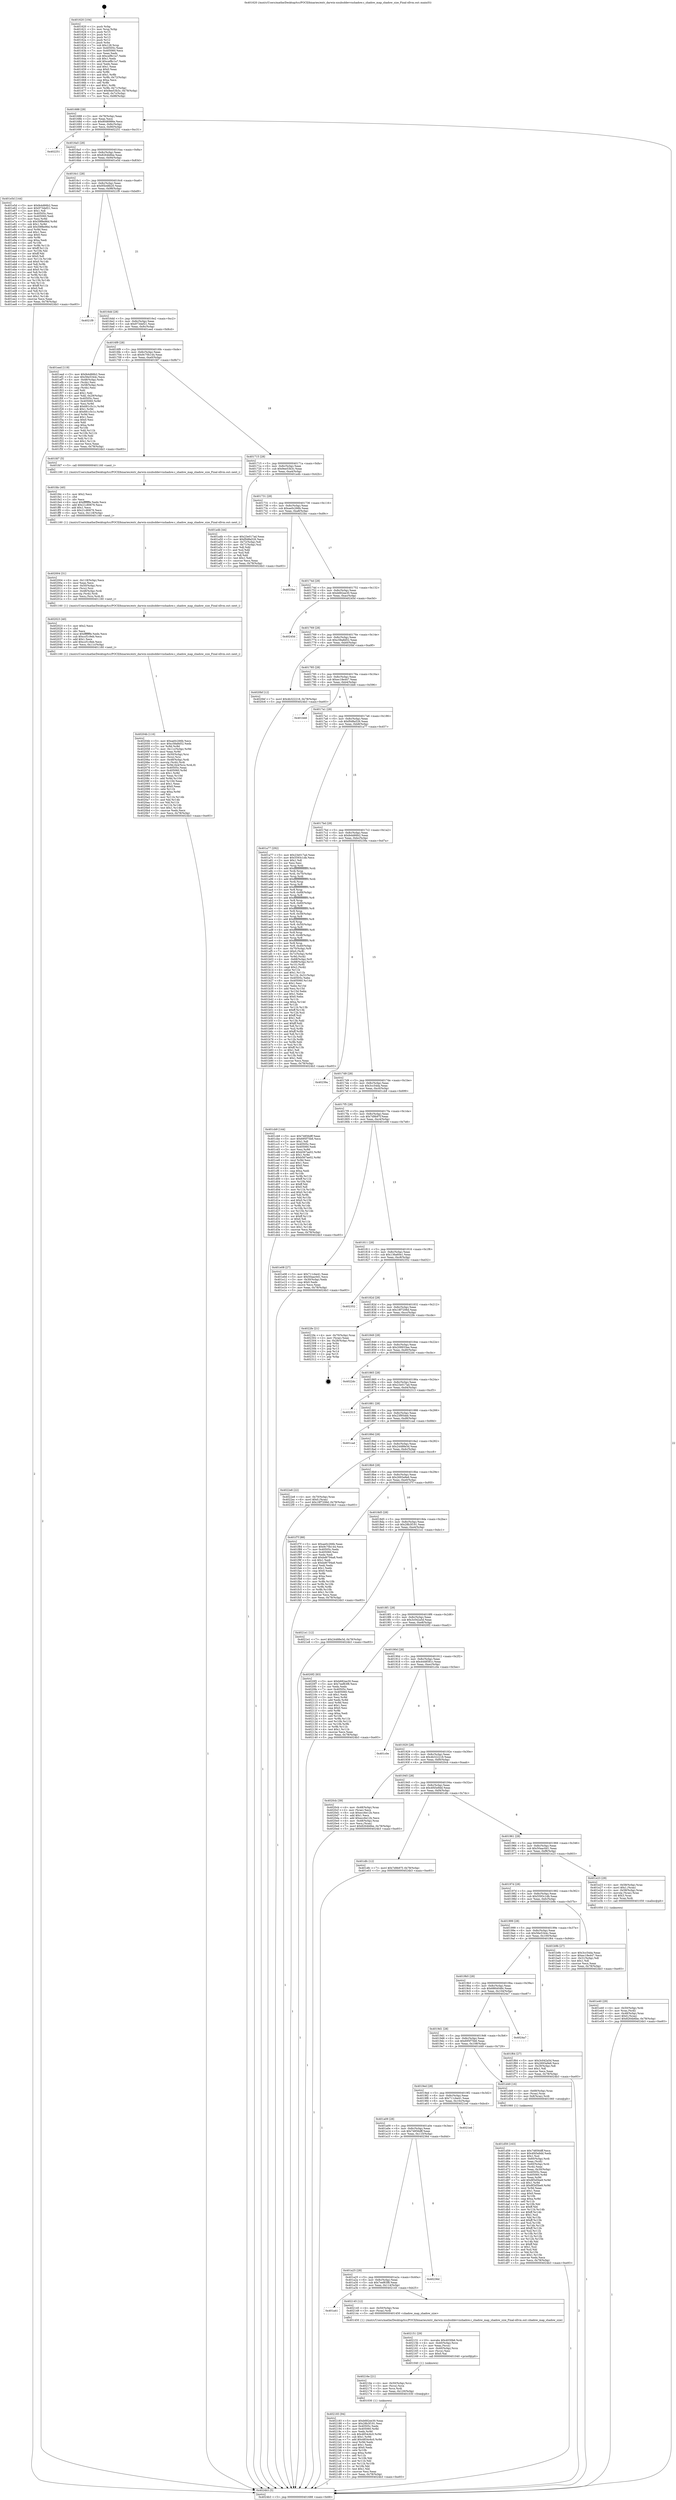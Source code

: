digraph "0x401620" {
  label = "0x401620 (/mnt/c/Users/mathe/Desktop/tcc/POCII/binaries/extr_darwin-xnubsddevvnshadow.c_shadow_map_shadow_size_Final-ollvm.out::main(0))"
  labelloc = "t"
  node[shape=record]

  Entry [label="",width=0.3,height=0.3,shape=circle,fillcolor=black,style=filled]
  "0x401688" [label="{
     0x401688 [29]\l
     | [instrs]\l
     &nbsp;&nbsp;0x401688 \<+3\>: mov -0x78(%rbp),%eax\l
     &nbsp;&nbsp;0x40168b \<+2\>: mov %eax,%ecx\l
     &nbsp;&nbsp;0x40168d \<+6\>: sub $0x80d6986e,%ecx\l
     &nbsp;&nbsp;0x401693 \<+6\>: mov %eax,-0x8c(%rbp)\l
     &nbsp;&nbsp;0x401699 \<+6\>: mov %ecx,-0x90(%rbp)\l
     &nbsp;&nbsp;0x40169f \<+6\>: je 0000000000402251 \<main+0xc31\>\l
  }"]
  "0x402251" [label="{
     0x402251\l
  }", style=dashed]
  "0x4016a5" [label="{
     0x4016a5 [28]\l
     | [instrs]\l
     &nbsp;&nbsp;0x4016a5 \<+5\>: jmp 00000000004016aa \<main+0x8a\>\l
     &nbsp;&nbsp;0x4016aa \<+6\>: mov -0x8c(%rbp),%eax\l
     &nbsp;&nbsp;0x4016b0 \<+5\>: sub $0x8264b6be,%eax\l
     &nbsp;&nbsp;0x4016b5 \<+6\>: mov %eax,-0x94(%rbp)\l
     &nbsp;&nbsp;0x4016bb \<+6\>: je 0000000000401e5d \<main+0x83d\>\l
  }"]
  Exit [label="",width=0.3,height=0.3,shape=circle,fillcolor=black,style=filled,peripheries=2]
  "0x401e5d" [label="{
     0x401e5d [144]\l
     | [instrs]\l
     &nbsp;&nbsp;0x401e5d \<+5\>: mov $0xfe4d66b2,%eax\l
     &nbsp;&nbsp;0x401e62 \<+5\>: mov $0x973def21,%ecx\l
     &nbsp;&nbsp;0x401e67 \<+2\>: mov $0x1,%dl\l
     &nbsp;&nbsp;0x401e69 \<+7\>: mov 0x40505c,%esi\l
     &nbsp;&nbsp;0x401e70 \<+7\>: mov 0x405060,%edi\l
     &nbsp;&nbsp;0x401e77 \<+3\>: mov %esi,%r8d\l
     &nbsp;&nbsp;0x401e7a \<+7\>: sub $0x59f8e96d,%r8d\l
     &nbsp;&nbsp;0x401e81 \<+4\>: sub $0x1,%r8d\l
     &nbsp;&nbsp;0x401e85 \<+7\>: add $0x59f8e96d,%r8d\l
     &nbsp;&nbsp;0x401e8c \<+4\>: imul %r8d,%esi\l
     &nbsp;&nbsp;0x401e90 \<+3\>: and $0x1,%esi\l
     &nbsp;&nbsp;0x401e93 \<+3\>: cmp $0x0,%esi\l
     &nbsp;&nbsp;0x401e96 \<+4\>: sete %r9b\l
     &nbsp;&nbsp;0x401e9a \<+3\>: cmp $0xa,%edi\l
     &nbsp;&nbsp;0x401e9d \<+4\>: setl %r10b\l
     &nbsp;&nbsp;0x401ea1 \<+3\>: mov %r9b,%r11b\l
     &nbsp;&nbsp;0x401ea4 \<+4\>: xor $0xff,%r11b\l
     &nbsp;&nbsp;0x401ea8 \<+3\>: mov %r10b,%bl\l
     &nbsp;&nbsp;0x401eab \<+3\>: xor $0xff,%bl\l
     &nbsp;&nbsp;0x401eae \<+3\>: xor $0x0,%dl\l
     &nbsp;&nbsp;0x401eb1 \<+3\>: mov %r11b,%r14b\l
     &nbsp;&nbsp;0x401eb4 \<+4\>: and $0x0,%r14b\l
     &nbsp;&nbsp;0x401eb8 \<+3\>: and %dl,%r9b\l
     &nbsp;&nbsp;0x401ebb \<+3\>: mov %bl,%r15b\l
     &nbsp;&nbsp;0x401ebe \<+4\>: and $0x0,%r15b\l
     &nbsp;&nbsp;0x401ec2 \<+3\>: and %dl,%r10b\l
     &nbsp;&nbsp;0x401ec5 \<+3\>: or %r9b,%r14b\l
     &nbsp;&nbsp;0x401ec8 \<+3\>: or %r10b,%r15b\l
     &nbsp;&nbsp;0x401ecb \<+3\>: xor %r15b,%r14b\l
     &nbsp;&nbsp;0x401ece \<+3\>: or %bl,%r11b\l
     &nbsp;&nbsp;0x401ed1 \<+4\>: xor $0xff,%r11b\l
     &nbsp;&nbsp;0x401ed5 \<+3\>: or $0x0,%dl\l
     &nbsp;&nbsp;0x401ed8 \<+3\>: and %dl,%r11b\l
     &nbsp;&nbsp;0x401edb \<+3\>: or %r11b,%r14b\l
     &nbsp;&nbsp;0x401ede \<+4\>: test $0x1,%r14b\l
     &nbsp;&nbsp;0x401ee2 \<+3\>: cmovne %ecx,%eax\l
     &nbsp;&nbsp;0x401ee5 \<+3\>: mov %eax,-0x78(%rbp)\l
     &nbsp;&nbsp;0x401ee8 \<+5\>: jmp 00000000004024b3 \<main+0xe93\>\l
  }"]
  "0x4016c1" [label="{
     0x4016c1 [28]\l
     | [instrs]\l
     &nbsp;&nbsp;0x4016c1 \<+5\>: jmp 00000000004016c6 \<main+0xa6\>\l
     &nbsp;&nbsp;0x4016c6 \<+6\>: mov -0x8c(%rbp),%eax\l
     &nbsp;&nbsp;0x4016cc \<+5\>: sub $0x95b48b20,%eax\l
     &nbsp;&nbsp;0x4016d1 \<+6\>: mov %eax,-0x98(%rbp)\l
     &nbsp;&nbsp;0x4016d7 \<+6\>: je 00000000004021f9 \<main+0xbd9\>\l
  }"]
  "0x402183" [label="{
     0x402183 [94]\l
     | [instrs]\l
     &nbsp;&nbsp;0x402183 \<+5\>: mov $0xb682ee30,%eax\l
     &nbsp;&nbsp;0x402188 \<+5\>: mov $0x28b3f191,%esi\l
     &nbsp;&nbsp;0x40218d \<+7\>: mov 0x40505c,%edx\l
     &nbsp;&nbsp;0x402194 \<+8\>: mov 0x405060,%r8d\l
     &nbsp;&nbsp;0x40219c \<+3\>: mov %edx,%r9d\l
     &nbsp;&nbsp;0x40219f \<+7\>: sub $0x4854c6c0,%r9d\l
     &nbsp;&nbsp;0x4021a6 \<+4\>: sub $0x1,%r9d\l
     &nbsp;&nbsp;0x4021aa \<+7\>: add $0x4854c6c0,%r9d\l
     &nbsp;&nbsp;0x4021b1 \<+4\>: imul %r9d,%edx\l
     &nbsp;&nbsp;0x4021b5 \<+3\>: and $0x1,%edx\l
     &nbsp;&nbsp;0x4021b8 \<+3\>: cmp $0x0,%edx\l
     &nbsp;&nbsp;0x4021bb \<+4\>: sete %r10b\l
     &nbsp;&nbsp;0x4021bf \<+4\>: cmp $0xa,%r8d\l
     &nbsp;&nbsp;0x4021c3 \<+4\>: setl %r11b\l
     &nbsp;&nbsp;0x4021c7 \<+3\>: mov %r10b,%bl\l
     &nbsp;&nbsp;0x4021ca \<+3\>: and %r11b,%bl\l
     &nbsp;&nbsp;0x4021cd \<+3\>: xor %r11b,%r10b\l
     &nbsp;&nbsp;0x4021d0 \<+3\>: or %r10b,%bl\l
     &nbsp;&nbsp;0x4021d3 \<+3\>: test $0x1,%bl\l
     &nbsp;&nbsp;0x4021d6 \<+3\>: cmovne %esi,%eax\l
     &nbsp;&nbsp;0x4021d9 \<+3\>: mov %eax,-0x78(%rbp)\l
     &nbsp;&nbsp;0x4021dc \<+5\>: jmp 00000000004024b3 \<main+0xe93\>\l
  }"]
  "0x4021f9" [label="{
     0x4021f9\l
  }", style=dashed]
  "0x4016dd" [label="{
     0x4016dd [28]\l
     | [instrs]\l
     &nbsp;&nbsp;0x4016dd \<+5\>: jmp 00000000004016e2 \<main+0xc2\>\l
     &nbsp;&nbsp;0x4016e2 \<+6\>: mov -0x8c(%rbp),%eax\l
     &nbsp;&nbsp;0x4016e8 \<+5\>: sub $0x973def21,%eax\l
     &nbsp;&nbsp;0x4016ed \<+6\>: mov %eax,-0x9c(%rbp)\l
     &nbsp;&nbsp;0x4016f3 \<+6\>: je 0000000000401eed \<main+0x8cd\>\l
  }"]
  "0x40216e" [label="{
     0x40216e [21]\l
     | [instrs]\l
     &nbsp;&nbsp;0x40216e \<+4\>: mov -0x50(%rbp),%rcx\l
     &nbsp;&nbsp;0x402172 \<+3\>: mov (%rcx),%rcx\l
     &nbsp;&nbsp;0x402175 \<+3\>: mov %rcx,%rdi\l
     &nbsp;&nbsp;0x402178 \<+6\>: mov %eax,-0x120(%rbp)\l
     &nbsp;&nbsp;0x40217e \<+5\>: call 0000000000401030 \<free@plt\>\l
     | [calls]\l
     &nbsp;&nbsp;0x401030 \{1\} (unknown)\l
  }"]
  "0x401eed" [label="{
     0x401eed [119]\l
     | [instrs]\l
     &nbsp;&nbsp;0x401eed \<+5\>: mov $0xfe4d66b2,%eax\l
     &nbsp;&nbsp;0x401ef2 \<+5\>: mov $0x56e5344c,%ecx\l
     &nbsp;&nbsp;0x401ef7 \<+4\>: mov -0x48(%rbp),%rdx\l
     &nbsp;&nbsp;0x401efb \<+2\>: mov (%rdx),%esi\l
     &nbsp;&nbsp;0x401efd \<+4\>: mov -0x58(%rbp),%rdx\l
     &nbsp;&nbsp;0x401f01 \<+2\>: cmp (%rdx),%esi\l
     &nbsp;&nbsp;0x401f03 \<+4\>: setl %dil\l
     &nbsp;&nbsp;0x401f07 \<+4\>: and $0x1,%dil\l
     &nbsp;&nbsp;0x401f0b \<+4\>: mov %dil,-0x29(%rbp)\l
     &nbsp;&nbsp;0x401f0f \<+7\>: mov 0x40505c,%esi\l
     &nbsp;&nbsp;0x401f16 \<+8\>: mov 0x405060,%r8d\l
     &nbsp;&nbsp;0x401f1e \<+3\>: mov %esi,%r9d\l
     &nbsp;&nbsp;0x401f21 \<+7\>: add $0x681c5c1c,%r9d\l
     &nbsp;&nbsp;0x401f28 \<+4\>: sub $0x1,%r9d\l
     &nbsp;&nbsp;0x401f2c \<+7\>: sub $0x681c5c1c,%r9d\l
     &nbsp;&nbsp;0x401f33 \<+4\>: imul %r9d,%esi\l
     &nbsp;&nbsp;0x401f37 \<+3\>: and $0x1,%esi\l
     &nbsp;&nbsp;0x401f3a \<+3\>: cmp $0x0,%esi\l
     &nbsp;&nbsp;0x401f3d \<+4\>: sete %dil\l
     &nbsp;&nbsp;0x401f41 \<+4\>: cmp $0xa,%r8d\l
     &nbsp;&nbsp;0x401f45 \<+4\>: setl %r10b\l
     &nbsp;&nbsp;0x401f49 \<+3\>: mov %dil,%r11b\l
     &nbsp;&nbsp;0x401f4c \<+3\>: and %r10b,%r11b\l
     &nbsp;&nbsp;0x401f4f \<+3\>: xor %r10b,%dil\l
     &nbsp;&nbsp;0x401f52 \<+3\>: or %dil,%r11b\l
     &nbsp;&nbsp;0x401f55 \<+4\>: test $0x1,%r11b\l
     &nbsp;&nbsp;0x401f59 \<+3\>: cmovne %ecx,%eax\l
     &nbsp;&nbsp;0x401f5c \<+3\>: mov %eax,-0x78(%rbp)\l
     &nbsp;&nbsp;0x401f5f \<+5\>: jmp 00000000004024b3 \<main+0xe93\>\l
  }"]
  "0x4016f9" [label="{
     0x4016f9 [28]\l
     | [instrs]\l
     &nbsp;&nbsp;0x4016f9 \<+5\>: jmp 00000000004016fe \<main+0xde\>\l
     &nbsp;&nbsp;0x4016fe \<+6\>: mov -0x8c(%rbp),%eax\l
     &nbsp;&nbsp;0x401704 \<+5\>: sub $0x9c70b144,%eax\l
     &nbsp;&nbsp;0x401709 \<+6\>: mov %eax,-0xa0(%rbp)\l
     &nbsp;&nbsp;0x40170f \<+6\>: je 0000000000401fd7 \<main+0x9b7\>\l
  }"]
  "0x402151" [label="{
     0x402151 [29]\l
     | [instrs]\l
     &nbsp;&nbsp;0x402151 \<+10\>: movabs $0x4030b6,%rdi\l
     &nbsp;&nbsp;0x40215b \<+4\>: mov -0x40(%rbp),%rcx\l
     &nbsp;&nbsp;0x40215f \<+2\>: mov %eax,(%rcx)\l
     &nbsp;&nbsp;0x402161 \<+4\>: mov -0x40(%rbp),%rcx\l
     &nbsp;&nbsp;0x402165 \<+2\>: mov (%rcx),%esi\l
     &nbsp;&nbsp;0x402167 \<+2\>: mov $0x0,%al\l
     &nbsp;&nbsp;0x402169 \<+5\>: call 0000000000401040 \<printf@plt\>\l
     | [calls]\l
     &nbsp;&nbsp;0x401040 \{1\} (unknown)\l
  }"]
  "0x401fd7" [label="{
     0x401fd7 [5]\l
     | [instrs]\l
     &nbsp;&nbsp;0x401fd7 \<+5\>: call 0000000000401160 \<next_i\>\l
     | [calls]\l
     &nbsp;&nbsp;0x401160 \{1\} (/mnt/c/Users/mathe/Desktop/tcc/POCII/binaries/extr_darwin-xnubsddevvnshadow.c_shadow_map_shadow_size_Final-ollvm.out::next_i)\l
  }"]
  "0x401715" [label="{
     0x401715 [28]\l
     | [instrs]\l
     &nbsp;&nbsp;0x401715 \<+5\>: jmp 000000000040171a \<main+0xfa\>\l
     &nbsp;&nbsp;0x40171a \<+6\>: mov -0x8c(%rbp),%eax\l
     &nbsp;&nbsp;0x401720 \<+5\>: sub $0x9ee53b3c,%eax\l
     &nbsp;&nbsp;0x401725 \<+6\>: mov %eax,-0xa4(%rbp)\l
     &nbsp;&nbsp;0x40172b \<+6\>: je 0000000000401a4b \<main+0x42b\>\l
  }"]
  "0x401a41" [label="{
     0x401a41\l
  }", style=dashed]
  "0x401a4b" [label="{
     0x401a4b [44]\l
     | [instrs]\l
     &nbsp;&nbsp;0x401a4b \<+5\>: mov $0x23e017ad,%eax\l
     &nbsp;&nbsp;0x401a50 \<+5\>: mov $0xf0d8a526,%ecx\l
     &nbsp;&nbsp;0x401a55 \<+3\>: mov -0x72(%rbp),%dl\l
     &nbsp;&nbsp;0x401a58 \<+4\>: mov -0x71(%rbp),%sil\l
     &nbsp;&nbsp;0x401a5c \<+3\>: mov %dl,%dil\l
     &nbsp;&nbsp;0x401a5f \<+3\>: and %sil,%dil\l
     &nbsp;&nbsp;0x401a62 \<+3\>: xor %sil,%dl\l
     &nbsp;&nbsp;0x401a65 \<+3\>: or %dl,%dil\l
     &nbsp;&nbsp;0x401a68 \<+4\>: test $0x1,%dil\l
     &nbsp;&nbsp;0x401a6c \<+3\>: cmovne %ecx,%eax\l
     &nbsp;&nbsp;0x401a6f \<+3\>: mov %eax,-0x78(%rbp)\l
     &nbsp;&nbsp;0x401a72 \<+5\>: jmp 00000000004024b3 \<main+0xe93\>\l
  }"]
  "0x401731" [label="{
     0x401731 [28]\l
     | [instrs]\l
     &nbsp;&nbsp;0x401731 \<+5\>: jmp 0000000000401736 \<main+0x116\>\l
     &nbsp;&nbsp;0x401736 \<+6\>: mov -0x8c(%rbp),%eax\l
     &nbsp;&nbsp;0x40173c \<+5\>: sub $0xae0c266b,%eax\l
     &nbsp;&nbsp;0x401741 \<+6\>: mov %eax,-0xa8(%rbp)\l
     &nbsp;&nbsp;0x401747 \<+6\>: je 00000000004023bc \<main+0xd9c\>\l
  }"]
  "0x4024b3" [label="{
     0x4024b3 [5]\l
     | [instrs]\l
     &nbsp;&nbsp;0x4024b3 \<+5\>: jmp 0000000000401688 \<main+0x68\>\l
  }"]
  "0x401620" [label="{
     0x401620 [104]\l
     | [instrs]\l
     &nbsp;&nbsp;0x401620 \<+1\>: push %rbp\l
     &nbsp;&nbsp;0x401621 \<+3\>: mov %rsp,%rbp\l
     &nbsp;&nbsp;0x401624 \<+2\>: push %r15\l
     &nbsp;&nbsp;0x401626 \<+2\>: push %r14\l
     &nbsp;&nbsp;0x401628 \<+2\>: push %r13\l
     &nbsp;&nbsp;0x40162a \<+2\>: push %r12\l
     &nbsp;&nbsp;0x40162c \<+1\>: push %rbx\l
     &nbsp;&nbsp;0x40162d \<+7\>: sub $0x128,%rsp\l
     &nbsp;&nbsp;0x401634 \<+7\>: mov 0x40505c,%eax\l
     &nbsp;&nbsp;0x40163b \<+7\>: mov 0x405060,%ecx\l
     &nbsp;&nbsp;0x401642 \<+2\>: mov %eax,%edx\l
     &nbsp;&nbsp;0x401644 \<+6\>: sub $0xcef8c1a7,%edx\l
     &nbsp;&nbsp;0x40164a \<+3\>: sub $0x1,%edx\l
     &nbsp;&nbsp;0x40164d \<+6\>: add $0xcef8c1a7,%edx\l
     &nbsp;&nbsp;0x401653 \<+3\>: imul %edx,%eax\l
     &nbsp;&nbsp;0x401656 \<+3\>: and $0x1,%eax\l
     &nbsp;&nbsp;0x401659 \<+3\>: cmp $0x0,%eax\l
     &nbsp;&nbsp;0x40165c \<+4\>: sete %r8b\l
     &nbsp;&nbsp;0x401660 \<+4\>: and $0x1,%r8b\l
     &nbsp;&nbsp;0x401664 \<+4\>: mov %r8b,-0x72(%rbp)\l
     &nbsp;&nbsp;0x401668 \<+3\>: cmp $0xa,%ecx\l
     &nbsp;&nbsp;0x40166b \<+4\>: setl %r8b\l
     &nbsp;&nbsp;0x40166f \<+4\>: and $0x1,%r8b\l
     &nbsp;&nbsp;0x401673 \<+4\>: mov %r8b,-0x71(%rbp)\l
     &nbsp;&nbsp;0x401677 \<+7\>: movl $0x9ee53b3c,-0x78(%rbp)\l
     &nbsp;&nbsp;0x40167e \<+3\>: mov %edi,-0x7c(%rbp)\l
     &nbsp;&nbsp;0x401681 \<+7\>: mov %rsi,-0x88(%rbp)\l
  }"]
  "0x402145" [label="{
     0x402145 [12]\l
     | [instrs]\l
     &nbsp;&nbsp;0x402145 \<+4\>: mov -0x50(%rbp),%rax\l
     &nbsp;&nbsp;0x402149 \<+3\>: mov (%rax),%rdi\l
     &nbsp;&nbsp;0x40214c \<+5\>: call 0000000000401450 \<shadow_map_shadow_size\>\l
     | [calls]\l
     &nbsp;&nbsp;0x401450 \{1\} (/mnt/c/Users/mathe/Desktop/tcc/POCII/binaries/extr_darwin-xnubsddevvnshadow.c_shadow_map_shadow_size_Final-ollvm.out::shadow_map_shadow_size)\l
  }"]
  "0x4023bc" [label="{
     0x4023bc\l
  }", style=dashed]
  "0x40174d" [label="{
     0x40174d [28]\l
     | [instrs]\l
     &nbsp;&nbsp;0x40174d \<+5\>: jmp 0000000000401752 \<main+0x132\>\l
     &nbsp;&nbsp;0x401752 \<+6\>: mov -0x8c(%rbp),%eax\l
     &nbsp;&nbsp;0x401758 \<+5\>: sub $0xb682ee30,%eax\l
     &nbsp;&nbsp;0x40175d \<+6\>: mov %eax,-0xac(%rbp)\l
     &nbsp;&nbsp;0x401763 \<+6\>: je 000000000040245d \<main+0xe3d\>\l
  }"]
  "0x401a25" [label="{
     0x401a25 [28]\l
     | [instrs]\l
     &nbsp;&nbsp;0x401a25 \<+5\>: jmp 0000000000401a2a \<main+0x40a\>\l
     &nbsp;&nbsp;0x401a2a \<+6\>: mov -0x8c(%rbp),%eax\l
     &nbsp;&nbsp;0x401a30 \<+5\>: sub $0x7eef63f8,%eax\l
     &nbsp;&nbsp;0x401a35 \<+6\>: mov %eax,-0x114(%rbp)\l
     &nbsp;&nbsp;0x401a3b \<+6\>: je 0000000000402145 \<main+0xb25\>\l
  }"]
  "0x40245d" [label="{
     0x40245d\l
  }", style=dashed]
  "0x401769" [label="{
     0x401769 [28]\l
     | [instrs]\l
     &nbsp;&nbsp;0x401769 \<+5\>: jmp 000000000040176e \<main+0x14e\>\l
     &nbsp;&nbsp;0x40176e \<+6\>: mov -0x8c(%rbp),%eax\l
     &nbsp;&nbsp;0x401774 \<+5\>: sub $0xc58a8d52,%eax\l
     &nbsp;&nbsp;0x401779 \<+6\>: mov %eax,-0xb0(%rbp)\l
     &nbsp;&nbsp;0x40177f \<+6\>: je 00000000004020bf \<main+0xa9f\>\l
  }"]
  "0x40236d" [label="{
     0x40236d\l
  }", style=dashed]
  "0x4020bf" [label="{
     0x4020bf [12]\l
     | [instrs]\l
     &nbsp;&nbsp;0x4020bf \<+7\>: movl $0x4b322218,-0x78(%rbp)\l
     &nbsp;&nbsp;0x4020c6 \<+5\>: jmp 00000000004024b3 \<main+0xe93\>\l
  }"]
  "0x401785" [label="{
     0x401785 [28]\l
     | [instrs]\l
     &nbsp;&nbsp;0x401785 \<+5\>: jmp 000000000040178a \<main+0x16a\>\l
     &nbsp;&nbsp;0x40178a \<+6\>: mov -0x8c(%rbp),%eax\l
     &nbsp;&nbsp;0x401790 \<+5\>: sub $0xec18e447,%eax\l
     &nbsp;&nbsp;0x401795 \<+6\>: mov %eax,-0xb4(%rbp)\l
     &nbsp;&nbsp;0x40179b \<+6\>: je 0000000000401bb6 \<main+0x596\>\l
  }"]
  "0x401a09" [label="{
     0x401a09 [28]\l
     | [instrs]\l
     &nbsp;&nbsp;0x401a09 \<+5\>: jmp 0000000000401a0e \<main+0x3ee\>\l
     &nbsp;&nbsp;0x401a0e \<+6\>: mov -0x8c(%rbp),%eax\l
     &nbsp;&nbsp;0x401a14 \<+5\>: sub $0x74856dff,%eax\l
     &nbsp;&nbsp;0x401a19 \<+6\>: mov %eax,-0x110(%rbp)\l
     &nbsp;&nbsp;0x401a1f \<+6\>: je 000000000040236d \<main+0xd4d\>\l
  }"]
  "0x401bb6" [label="{
     0x401bb6\l
  }", style=dashed]
  "0x4017a1" [label="{
     0x4017a1 [28]\l
     | [instrs]\l
     &nbsp;&nbsp;0x4017a1 \<+5\>: jmp 00000000004017a6 \<main+0x186\>\l
     &nbsp;&nbsp;0x4017a6 \<+6\>: mov -0x8c(%rbp),%eax\l
     &nbsp;&nbsp;0x4017ac \<+5\>: sub $0xf0d8a526,%eax\l
     &nbsp;&nbsp;0x4017b1 \<+6\>: mov %eax,-0xb8(%rbp)\l
     &nbsp;&nbsp;0x4017b7 \<+6\>: je 0000000000401a77 \<main+0x457\>\l
  }"]
  "0x4021ed" [label="{
     0x4021ed\l
  }", style=dashed]
  "0x401a77" [label="{
     0x401a77 [292]\l
     | [instrs]\l
     &nbsp;&nbsp;0x401a77 \<+5\>: mov $0x23e017ad,%eax\l
     &nbsp;&nbsp;0x401a7c \<+5\>: mov $0x5593c1db,%ecx\l
     &nbsp;&nbsp;0x401a81 \<+2\>: mov $0x1,%dl\l
     &nbsp;&nbsp;0x401a83 \<+2\>: xor %esi,%esi\l
     &nbsp;&nbsp;0x401a85 \<+3\>: mov %rsp,%rdi\l
     &nbsp;&nbsp;0x401a88 \<+4\>: add $0xfffffffffffffff0,%rdi\l
     &nbsp;&nbsp;0x401a8c \<+3\>: mov %rdi,%rsp\l
     &nbsp;&nbsp;0x401a8f \<+4\>: mov %rdi,-0x70(%rbp)\l
     &nbsp;&nbsp;0x401a93 \<+3\>: mov %rsp,%rdi\l
     &nbsp;&nbsp;0x401a96 \<+4\>: add $0xfffffffffffffff0,%rdi\l
     &nbsp;&nbsp;0x401a9a \<+3\>: mov %rdi,%rsp\l
     &nbsp;&nbsp;0x401a9d \<+3\>: mov %rsp,%r8\l
     &nbsp;&nbsp;0x401aa0 \<+4\>: add $0xfffffffffffffff0,%r8\l
     &nbsp;&nbsp;0x401aa4 \<+3\>: mov %r8,%rsp\l
     &nbsp;&nbsp;0x401aa7 \<+4\>: mov %r8,-0x68(%rbp)\l
     &nbsp;&nbsp;0x401aab \<+3\>: mov %rsp,%r8\l
     &nbsp;&nbsp;0x401aae \<+4\>: add $0xfffffffffffffff0,%r8\l
     &nbsp;&nbsp;0x401ab2 \<+3\>: mov %r8,%rsp\l
     &nbsp;&nbsp;0x401ab5 \<+4\>: mov %r8,-0x60(%rbp)\l
     &nbsp;&nbsp;0x401ab9 \<+3\>: mov %rsp,%r8\l
     &nbsp;&nbsp;0x401abc \<+4\>: add $0xfffffffffffffff0,%r8\l
     &nbsp;&nbsp;0x401ac0 \<+3\>: mov %r8,%rsp\l
     &nbsp;&nbsp;0x401ac3 \<+4\>: mov %r8,-0x58(%rbp)\l
     &nbsp;&nbsp;0x401ac7 \<+3\>: mov %rsp,%r8\l
     &nbsp;&nbsp;0x401aca \<+4\>: add $0xfffffffffffffff0,%r8\l
     &nbsp;&nbsp;0x401ace \<+3\>: mov %r8,%rsp\l
     &nbsp;&nbsp;0x401ad1 \<+4\>: mov %r8,-0x50(%rbp)\l
     &nbsp;&nbsp;0x401ad5 \<+3\>: mov %rsp,%r8\l
     &nbsp;&nbsp;0x401ad8 \<+4\>: add $0xfffffffffffffff0,%r8\l
     &nbsp;&nbsp;0x401adc \<+3\>: mov %r8,%rsp\l
     &nbsp;&nbsp;0x401adf \<+4\>: mov %r8,-0x48(%rbp)\l
     &nbsp;&nbsp;0x401ae3 \<+3\>: mov %rsp,%r8\l
     &nbsp;&nbsp;0x401ae6 \<+4\>: add $0xfffffffffffffff0,%r8\l
     &nbsp;&nbsp;0x401aea \<+3\>: mov %r8,%rsp\l
     &nbsp;&nbsp;0x401aed \<+4\>: mov %r8,-0x40(%rbp)\l
     &nbsp;&nbsp;0x401af1 \<+4\>: mov -0x70(%rbp),%r8\l
     &nbsp;&nbsp;0x401af5 \<+7\>: movl $0x0,(%r8)\l
     &nbsp;&nbsp;0x401afc \<+4\>: mov -0x7c(%rbp),%r9d\l
     &nbsp;&nbsp;0x401b00 \<+3\>: mov %r9d,(%rdi)\l
     &nbsp;&nbsp;0x401b03 \<+4\>: mov -0x68(%rbp),%r8\l
     &nbsp;&nbsp;0x401b07 \<+7\>: mov -0x88(%rbp),%r10\l
     &nbsp;&nbsp;0x401b0e \<+3\>: mov %r10,(%r8)\l
     &nbsp;&nbsp;0x401b11 \<+3\>: cmpl $0x2,(%rdi)\l
     &nbsp;&nbsp;0x401b14 \<+4\>: setne %r11b\l
     &nbsp;&nbsp;0x401b18 \<+4\>: and $0x1,%r11b\l
     &nbsp;&nbsp;0x401b1c \<+4\>: mov %r11b,-0x31(%rbp)\l
     &nbsp;&nbsp;0x401b20 \<+7\>: mov 0x40505c,%ebx\l
     &nbsp;&nbsp;0x401b27 \<+8\>: mov 0x405060,%r14d\l
     &nbsp;&nbsp;0x401b2f \<+3\>: sub $0x1,%esi\l
     &nbsp;&nbsp;0x401b32 \<+3\>: mov %ebx,%r15d\l
     &nbsp;&nbsp;0x401b35 \<+3\>: add %esi,%r15d\l
     &nbsp;&nbsp;0x401b38 \<+4\>: imul %r15d,%ebx\l
     &nbsp;&nbsp;0x401b3c \<+3\>: and $0x1,%ebx\l
     &nbsp;&nbsp;0x401b3f \<+3\>: cmp $0x0,%ebx\l
     &nbsp;&nbsp;0x401b42 \<+4\>: sete %r11b\l
     &nbsp;&nbsp;0x401b46 \<+4\>: cmp $0xa,%r14d\l
     &nbsp;&nbsp;0x401b4a \<+4\>: setl %r12b\l
     &nbsp;&nbsp;0x401b4e \<+3\>: mov %r11b,%r13b\l
     &nbsp;&nbsp;0x401b51 \<+4\>: xor $0xff,%r13b\l
     &nbsp;&nbsp;0x401b55 \<+3\>: mov %r12b,%sil\l
     &nbsp;&nbsp;0x401b58 \<+4\>: xor $0xff,%sil\l
     &nbsp;&nbsp;0x401b5c \<+3\>: xor $0x1,%dl\l
     &nbsp;&nbsp;0x401b5f \<+3\>: mov %r13b,%dil\l
     &nbsp;&nbsp;0x401b62 \<+4\>: and $0xff,%dil\l
     &nbsp;&nbsp;0x401b66 \<+3\>: and %dl,%r11b\l
     &nbsp;&nbsp;0x401b69 \<+3\>: mov %sil,%r8b\l
     &nbsp;&nbsp;0x401b6c \<+4\>: and $0xff,%r8b\l
     &nbsp;&nbsp;0x401b70 \<+3\>: and %dl,%r12b\l
     &nbsp;&nbsp;0x401b73 \<+3\>: or %r11b,%dil\l
     &nbsp;&nbsp;0x401b76 \<+3\>: or %r12b,%r8b\l
     &nbsp;&nbsp;0x401b79 \<+3\>: xor %r8b,%dil\l
     &nbsp;&nbsp;0x401b7c \<+3\>: or %sil,%r13b\l
     &nbsp;&nbsp;0x401b7f \<+4\>: xor $0xff,%r13b\l
     &nbsp;&nbsp;0x401b83 \<+3\>: or $0x1,%dl\l
     &nbsp;&nbsp;0x401b86 \<+3\>: and %dl,%r13b\l
     &nbsp;&nbsp;0x401b89 \<+3\>: or %r13b,%dil\l
     &nbsp;&nbsp;0x401b8c \<+4\>: test $0x1,%dil\l
     &nbsp;&nbsp;0x401b90 \<+3\>: cmovne %ecx,%eax\l
     &nbsp;&nbsp;0x401b93 \<+3\>: mov %eax,-0x78(%rbp)\l
     &nbsp;&nbsp;0x401b96 \<+5\>: jmp 00000000004024b3 \<main+0xe93\>\l
  }"]
  "0x4017bd" [label="{
     0x4017bd [28]\l
     | [instrs]\l
     &nbsp;&nbsp;0x4017bd \<+5\>: jmp 00000000004017c2 \<main+0x1a2\>\l
     &nbsp;&nbsp;0x4017c2 \<+6\>: mov -0x8c(%rbp),%eax\l
     &nbsp;&nbsp;0x4017c8 \<+5\>: sub $0xfe4d66b2,%eax\l
     &nbsp;&nbsp;0x4017cd \<+6\>: mov %eax,-0xbc(%rbp)\l
     &nbsp;&nbsp;0x4017d3 \<+6\>: je 000000000040239a \<main+0xd7a\>\l
  }"]
  "0x40204b" [label="{
     0x40204b [116]\l
     | [instrs]\l
     &nbsp;&nbsp;0x40204b \<+5\>: mov $0xae0c266b,%ecx\l
     &nbsp;&nbsp;0x402050 \<+5\>: mov $0xc58a8d52,%edx\l
     &nbsp;&nbsp;0x402055 \<+3\>: xor %r8d,%r8d\l
     &nbsp;&nbsp;0x402058 \<+7\>: mov -0x11c(%rbp),%r9d\l
     &nbsp;&nbsp;0x40205f \<+4\>: imul %eax,%r9d\l
     &nbsp;&nbsp;0x402063 \<+4\>: mov -0x50(%rbp),%rsi\l
     &nbsp;&nbsp;0x402067 \<+3\>: mov (%rsi),%rsi\l
     &nbsp;&nbsp;0x40206a \<+4\>: mov -0x48(%rbp),%rdi\l
     &nbsp;&nbsp;0x40206e \<+3\>: movslq (%rdi),%rdi\l
     &nbsp;&nbsp;0x402071 \<+5\>: mov %r9d,0x4(%rsi,%rdi,8)\l
     &nbsp;&nbsp;0x402076 \<+7\>: mov 0x40505c,%eax\l
     &nbsp;&nbsp;0x40207d \<+8\>: mov 0x405060,%r9d\l
     &nbsp;&nbsp;0x402085 \<+4\>: sub $0x1,%r8d\l
     &nbsp;&nbsp;0x402089 \<+3\>: mov %eax,%r10d\l
     &nbsp;&nbsp;0x40208c \<+3\>: add %r8d,%r10d\l
     &nbsp;&nbsp;0x40208f \<+4\>: imul %r10d,%eax\l
     &nbsp;&nbsp;0x402093 \<+3\>: and $0x1,%eax\l
     &nbsp;&nbsp;0x402096 \<+3\>: cmp $0x0,%eax\l
     &nbsp;&nbsp;0x402099 \<+4\>: sete %r11b\l
     &nbsp;&nbsp;0x40209d \<+4\>: cmp $0xa,%r9d\l
     &nbsp;&nbsp;0x4020a1 \<+3\>: setl %bl\l
     &nbsp;&nbsp;0x4020a4 \<+3\>: mov %r11b,%r14b\l
     &nbsp;&nbsp;0x4020a7 \<+3\>: and %bl,%r14b\l
     &nbsp;&nbsp;0x4020aa \<+3\>: xor %bl,%r11b\l
     &nbsp;&nbsp;0x4020ad \<+3\>: or %r11b,%r14b\l
     &nbsp;&nbsp;0x4020b0 \<+4\>: test $0x1,%r14b\l
     &nbsp;&nbsp;0x4020b4 \<+3\>: cmovne %edx,%ecx\l
     &nbsp;&nbsp;0x4020b7 \<+3\>: mov %ecx,-0x78(%rbp)\l
     &nbsp;&nbsp;0x4020ba \<+5\>: jmp 00000000004024b3 \<main+0xe93\>\l
  }"]
  "0x402023" [label="{
     0x402023 [40]\l
     | [instrs]\l
     &nbsp;&nbsp;0x402023 \<+5\>: mov $0x2,%ecx\l
     &nbsp;&nbsp;0x402028 \<+1\>: cltd\l
     &nbsp;&nbsp;0x402029 \<+2\>: idiv %ecx\l
     &nbsp;&nbsp;0x40202b \<+6\>: imul $0xfffffffe,%edx,%ecx\l
     &nbsp;&nbsp;0x402031 \<+6\>: sub $0xccf1c9eb,%ecx\l
     &nbsp;&nbsp;0x402037 \<+3\>: add $0x1,%ecx\l
     &nbsp;&nbsp;0x40203a \<+6\>: add $0xccf1c9eb,%ecx\l
     &nbsp;&nbsp;0x402040 \<+6\>: mov %ecx,-0x11c(%rbp)\l
     &nbsp;&nbsp;0x402046 \<+5\>: call 0000000000401160 \<next_i\>\l
     | [calls]\l
     &nbsp;&nbsp;0x401160 \{1\} (/mnt/c/Users/mathe/Desktop/tcc/POCII/binaries/extr_darwin-xnubsddevvnshadow.c_shadow_map_shadow_size_Final-ollvm.out::next_i)\l
  }"]
  "0x40239a" [label="{
     0x40239a\l
  }", style=dashed]
  "0x4017d9" [label="{
     0x4017d9 [28]\l
     | [instrs]\l
     &nbsp;&nbsp;0x4017d9 \<+5\>: jmp 00000000004017de \<main+0x1be\>\l
     &nbsp;&nbsp;0x4017de \<+6\>: mov -0x8c(%rbp),%eax\l
     &nbsp;&nbsp;0x4017e4 \<+5\>: sub $0x3cc54da,%eax\l
     &nbsp;&nbsp;0x4017e9 \<+6\>: mov %eax,-0xc0(%rbp)\l
     &nbsp;&nbsp;0x4017ef \<+6\>: je 0000000000401cb9 \<main+0x699\>\l
  }"]
  "0x402004" [label="{
     0x402004 [31]\l
     | [instrs]\l
     &nbsp;&nbsp;0x402004 \<+6\>: mov -0x118(%rbp),%ecx\l
     &nbsp;&nbsp;0x40200a \<+3\>: imul %eax,%ecx\l
     &nbsp;&nbsp;0x40200d \<+4\>: mov -0x50(%rbp),%rsi\l
     &nbsp;&nbsp;0x402011 \<+3\>: mov (%rsi),%rsi\l
     &nbsp;&nbsp;0x402014 \<+4\>: mov -0x48(%rbp),%rdi\l
     &nbsp;&nbsp;0x402018 \<+3\>: movslq (%rdi),%rdi\l
     &nbsp;&nbsp;0x40201b \<+3\>: mov %ecx,(%rsi,%rdi,8)\l
     &nbsp;&nbsp;0x40201e \<+5\>: call 0000000000401160 \<next_i\>\l
     | [calls]\l
     &nbsp;&nbsp;0x401160 \{1\} (/mnt/c/Users/mathe/Desktop/tcc/POCII/binaries/extr_darwin-xnubsddevvnshadow.c_shadow_map_shadow_size_Final-ollvm.out::next_i)\l
  }"]
  "0x401cb9" [label="{
     0x401cb9 [144]\l
     | [instrs]\l
     &nbsp;&nbsp;0x401cb9 \<+5\>: mov $0x74856dff,%eax\l
     &nbsp;&nbsp;0x401cbe \<+5\>: mov $0x695f75b6,%ecx\l
     &nbsp;&nbsp;0x401cc3 \<+2\>: mov $0x1,%dl\l
     &nbsp;&nbsp;0x401cc5 \<+7\>: mov 0x40505c,%esi\l
     &nbsp;&nbsp;0x401ccc \<+7\>: mov 0x405060,%edi\l
     &nbsp;&nbsp;0x401cd3 \<+3\>: mov %esi,%r8d\l
     &nbsp;&nbsp;0x401cd6 \<+7\>: add $0xb567ae02,%r8d\l
     &nbsp;&nbsp;0x401cdd \<+4\>: sub $0x1,%r8d\l
     &nbsp;&nbsp;0x401ce1 \<+7\>: sub $0xb567ae02,%r8d\l
     &nbsp;&nbsp;0x401ce8 \<+4\>: imul %r8d,%esi\l
     &nbsp;&nbsp;0x401cec \<+3\>: and $0x1,%esi\l
     &nbsp;&nbsp;0x401cef \<+3\>: cmp $0x0,%esi\l
     &nbsp;&nbsp;0x401cf2 \<+4\>: sete %r9b\l
     &nbsp;&nbsp;0x401cf6 \<+3\>: cmp $0xa,%edi\l
     &nbsp;&nbsp;0x401cf9 \<+4\>: setl %r10b\l
     &nbsp;&nbsp;0x401cfd \<+3\>: mov %r9b,%r11b\l
     &nbsp;&nbsp;0x401d00 \<+4\>: xor $0xff,%r11b\l
     &nbsp;&nbsp;0x401d04 \<+3\>: mov %r10b,%bl\l
     &nbsp;&nbsp;0x401d07 \<+3\>: xor $0xff,%bl\l
     &nbsp;&nbsp;0x401d0a \<+3\>: xor $0x0,%dl\l
     &nbsp;&nbsp;0x401d0d \<+3\>: mov %r11b,%r14b\l
     &nbsp;&nbsp;0x401d10 \<+4\>: and $0x0,%r14b\l
     &nbsp;&nbsp;0x401d14 \<+3\>: and %dl,%r9b\l
     &nbsp;&nbsp;0x401d17 \<+3\>: mov %bl,%r15b\l
     &nbsp;&nbsp;0x401d1a \<+4\>: and $0x0,%r15b\l
     &nbsp;&nbsp;0x401d1e \<+3\>: and %dl,%r10b\l
     &nbsp;&nbsp;0x401d21 \<+3\>: or %r9b,%r14b\l
     &nbsp;&nbsp;0x401d24 \<+3\>: or %r10b,%r15b\l
     &nbsp;&nbsp;0x401d27 \<+3\>: xor %r15b,%r14b\l
     &nbsp;&nbsp;0x401d2a \<+3\>: or %bl,%r11b\l
     &nbsp;&nbsp;0x401d2d \<+4\>: xor $0xff,%r11b\l
     &nbsp;&nbsp;0x401d31 \<+3\>: or $0x0,%dl\l
     &nbsp;&nbsp;0x401d34 \<+3\>: and %dl,%r11b\l
     &nbsp;&nbsp;0x401d37 \<+3\>: or %r11b,%r14b\l
     &nbsp;&nbsp;0x401d3a \<+4\>: test $0x1,%r14b\l
     &nbsp;&nbsp;0x401d3e \<+3\>: cmovne %ecx,%eax\l
     &nbsp;&nbsp;0x401d41 \<+3\>: mov %eax,-0x78(%rbp)\l
     &nbsp;&nbsp;0x401d44 \<+5\>: jmp 00000000004024b3 \<main+0xe93\>\l
  }"]
  "0x4017f5" [label="{
     0x4017f5 [28]\l
     | [instrs]\l
     &nbsp;&nbsp;0x4017f5 \<+5\>: jmp 00000000004017fa \<main+0x1da\>\l
     &nbsp;&nbsp;0x4017fa \<+6\>: mov -0x8c(%rbp),%eax\l
     &nbsp;&nbsp;0x401800 \<+5\>: sub $0x7d9b97f,%eax\l
     &nbsp;&nbsp;0x401805 \<+6\>: mov %eax,-0xc4(%rbp)\l
     &nbsp;&nbsp;0x40180b \<+6\>: je 0000000000401e08 \<main+0x7e8\>\l
  }"]
  "0x401fdc" [label="{
     0x401fdc [40]\l
     | [instrs]\l
     &nbsp;&nbsp;0x401fdc \<+5\>: mov $0x2,%ecx\l
     &nbsp;&nbsp;0x401fe1 \<+1\>: cltd\l
     &nbsp;&nbsp;0x401fe2 \<+2\>: idiv %ecx\l
     &nbsp;&nbsp;0x401fe4 \<+6\>: imul $0xfffffffe,%edx,%ecx\l
     &nbsp;&nbsp;0x401fea \<+6\>: add $0x21c80676,%ecx\l
     &nbsp;&nbsp;0x401ff0 \<+3\>: add $0x1,%ecx\l
     &nbsp;&nbsp;0x401ff3 \<+6\>: sub $0x21c80676,%ecx\l
     &nbsp;&nbsp;0x401ff9 \<+6\>: mov %ecx,-0x118(%rbp)\l
     &nbsp;&nbsp;0x401fff \<+5\>: call 0000000000401160 \<next_i\>\l
     | [calls]\l
     &nbsp;&nbsp;0x401160 \{1\} (/mnt/c/Users/mathe/Desktop/tcc/POCII/binaries/extr_darwin-xnubsddevvnshadow.c_shadow_map_shadow_size_Final-ollvm.out::next_i)\l
  }"]
  "0x401e08" [label="{
     0x401e08 [27]\l
     | [instrs]\l
     &nbsp;&nbsp;0x401e08 \<+5\>: mov $0x711cbe41,%eax\l
     &nbsp;&nbsp;0x401e0d \<+5\>: mov $0x50aac0d1,%ecx\l
     &nbsp;&nbsp;0x401e12 \<+3\>: mov -0x30(%rbp),%edx\l
     &nbsp;&nbsp;0x401e15 \<+3\>: cmp $0x0,%edx\l
     &nbsp;&nbsp;0x401e18 \<+3\>: cmove %ecx,%eax\l
     &nbsp;&nbsp;0x401e1b \<+3\>: mov %eax,-0x78(%rbp)\l
     &nbsp;&nbsp;0x401e1e \<+5\>: jmp 00000000004024b3 \<main+0xe93\>\l
  }"]
  "0x401811" [label="{
     0x401811 [28]\l
     | [instrs]\l
     &nbsp;&nbsp;0x401811 \<+5\>: jmp 0000000000401816 \<main+0x1f6\>\l
     &nbsp;&nbsp;0x401816 \<+6\>: mov -0x8c(%rbp),%eax\l
     &nbsp;&nbsp;0x40181c \<+5\>: sub $0x136a60e1,%eax\l
     &nbsp;&nbsp;0x401821 \<+6\>: mov %eax,-0xc8(%rbp)\l
     &nbsp;&nbsp;0x401827 \<+6\>: je 0000000000402352 \<main+0xd32\>\l
  }"]
  "0x401e40" [label="{
     0x401e40 [29]\l
     | [instrs]\l
     &nbsp;&nbsp;0x401e40 \<+4\>: mov -0x50(%rbp),%rdi\l
     &nbsp;&nbsp;0x401e44 \<+3\>: mov %rax,(%rdi)\l
     &nbsp;&nbsp;0x401e47 \<+4\>: mov -0x48(%rbp),%rax\l
     &nbsp;&nbsp;0x401e4b \<+6\>: movl $0x0,(%rax)\l
     &nbsp;&nbsp;0x401e51 \<+7\>: movl $0x8264b6be,-0x78(%rbp)\l
     &nbsp;&nbsp;0x401e58 \<+5\>: jmp 00000000004024b3 \<main+0xe93\>\l
  }"]
  "0x402352" [label="{
     0x402352\l
  }", style=dashed]
  "0x40182d" [label="{
     0x40182d [28]\l
     | [instrs]\l
     &nbsp;&nbsp;0x40182d \<+5\>: jmp 0000000000401832 \<main+0x212\>\l
     &nbsp;&nbsp;0x401832 \<+6\>: mov -0x8c(%rbp),%eax\l
     &nbsp;&nbsp;0x401838 \<+5\>: sub $0x18f7206d,%eax\l
     &nbsp;&nbsp;0x40183d \<+6\>: mov %eax,-0xcc(%rbp)\l
     &nbsp;&nbsp;0x401843 \<+6\>: je 00000000004022fe \<main+0xcde\>\l
  }"]
  "0x401d59" [label="{
     0x401d59 [163]\l
     | [instrs]\l
     &nbsp;&nbsp;0x401d59 \<+5\>: mov $0x74856dff,%ecx\l
     &nbsp;&nbsp;0x401d5e \<+5\>: mov $0x4f45e9dd,%edx\l
     &nbsp;&nbsp;0x401d63 \<+3\>: mov $0x1,%sil\l
     &nbsp;&nbsp;0x401d66 \<+4\>: mov -0x60(%rbp),%rdi\l
     &nbsp;&nbsp;0x401d6a \<+2\>: mov %eax,(%rdi)\l
     &nbsp;&nbsp;0x401d6c \<+4\>: mov -0x60(%rbp),%rdi\l
     &nbsp;&nbsp;0x401d70 \<+2\>: mov (%rdi),%eax\l
     &nbsp;&nbsp;0x401d72 \<+3\>: mov %eax,-0x30(%rbp)\l
     &nbsp;&nbsp;0x401d75 \<+7\>: mov 0x40505c,%eax\l
     &nbsp;&nbsp;0x401d7c \<+8\>: mov 0x405060,%r8d\l
     &nbsp;&nbsp;0x401d84 \<+3\>: mov %eax,%r9d\l
     &nbsp;&nbsp;0x401d87 \<+7\>: add $0x8f3d5be9,%r9d\l
     &nbsp;&nbsp;0x401d8e \<+4\>: sub $0x1,%r9d\l
     &nbsp;&nbsp;0x401d92 \<+7\>: sub $0x8f3d5be9,%r9d\l
     &nbsp;&nbsp;0x401d99 \<+4\>: imul %r9d,%eax\l
     &nbsp;&nbsp;0x401d9d \<+3\>: and $0x1,%eax\l
     &nbsp;&nbsp;0x401da0 \<+3\>: cmp $0x0,%eax\l
     &nbsp;&nbsp;0x401da3 \<+4\>: sete %r10b\l
     &nbsp;&nbsp;0x401da7 \<+4\>: cmp $0xa,%r8d\l
     &nbsp;&nbsp;0x401dab \<+4\>: setl %r11b\l
     &nbsp;&nbsp;0x401daf \<+3\>: mov %r10b,%bl\l
     &nbsp;&nbsp;0x401db2 \<+3\>: xor $0xff,%bl\l
     &nbsp;&nbsp;0x401db5 \<+3\>: mov %r11b,%r14b\l
     &nbsp;&nbsp;0x401db8 \<+4\>: xor $0xff,%r14b\l
     &nbsp;&nbsp;0x401dbc \<+4\>: xor $0x1,%sil\l
     &nbsp;&nbsp;0x401dc0 \<+3\>: mov %bl,%r15b\l
     &nbsp;&nbsp;0x401dc3 \<+4\>: and $0xff,%r15b\l
     &nbsp;&nbsp;0x401dc7 \<+3\>: and %sil,%r10b\l
     &nbsp;&nbsp;0x401dca \<+3\>: mov %r14b,%r12b\l
     &nbsp;&nbsp;0x401dcd \<+4\>: and $0xff,%r12b\l
     &nbsp;&nbsp;0x401dd1 \<+3\>: and %sil,%r11b\l
     &nbsp;&nbsp;0x401dd4 \<+3\>: or %r10b,%r15b\l
     &nbsp;&nbsp;0x401dd7 \<+3\>: or %r11b,%r12b\l
     &nbsp;&nbsp;0x401dda \<+3\>: xor %r12b,%r15b\l
     &nbsp;&nbsp;0x401ddd \<+3\>: or %r14b,%bl\l
     &nbsp;&nbsp;0x401de0 \<+3\>: xor $0xff,%bl\l
     &nbsp;&nbsp;0x401de3 \<+4\>: or $0x1,%sil\l
     &nbsp;&nbsp;0x401de7 \<+3\>: and %sil,%bl\l
     &nbsp;&nbsp;0x401dea \<+3\>: or %bl,%r15b\l
     &nbsp;&nbsp;0x401ded \<+4\>: test $0x1,%r15b\l
     &nbsp;&nbsp;0x401df1 \<+3\>: cmovne %edx,%ecx\l
     &nbsp;&nbsp;0x401df4 \<+3\>: mov %ecx,-0x78(%rbp)\l
     &nbsp;&nbsp;0x401df7 \<+5\>: jmp 00000000004024b3 \<main+0xe93\>\l
  }"]
  "0x4022fe" [label="{
     0x4022fe [21]\l
     | [instrs]\l
     &nbsp;&nbsp;0x4022fe \<+4\>: mov -0x70(%rbp),%rax\l
     &nbsp;&nbsp;0x402302 \<+2\>: mov (%rax),%eax\l
     &nbsp;&nbsp;0x402304 \<+4\>: lea -0x28(%rbp),%rsp\l
     &nbsp;&nbsp;0x402308 \<+1\>: pop %rbx\l
     &nbsp;&nbsp;0x402309 \<+2\>: pop %r12\l
     &nbsp;&nbsp;0x40230b \<+2\>: pop %r13\l
     &nbsp;&nbsp;0x40230d \<+2\>: pop %r14\l
     &nbsp;&nbsp;0x40230f \<+2\>: pop %r15\l
     &nbsp;&nbsp;0x402311 \<+1\>: pop %rbp\l
     &nbsp;&nbsp;0x402312 \<+1\>: ret\l
  }"]
  "0x401849" [label="{
     0x401849 [28]\l
     | [instrs]\l
     &nbsp;&nbsp;0x401849 \<+5\>: jmp 000000000040184e \<main+0x22e\>\l
     &nbsp;&nbsp;0x40184e \<+6\>: mov -0x8c(%rbp),%eax\l
     &nbsp;&nbsp;0x401854 \<+5\>: sub $0x208933ee,%eax\l
     &nbsp;&nbsp;0x401859 \<+6\>: mov %eax,-0xd0(%rbp)\l
     &nbsp;&nbsp;0x40185f \<+6\>: je 00000000004022dc \<main+0xcbc\>\l
  }"]
  "0x4019ed" [label="{
     0x4019ed [28]\l
     | [instrs]\l
     &nbsp;&nbsp;0x4019ed \<+5\>: jmp 00000000004019f2 \<main+0x3d2\>\l
     &nbsp;&nbsp;0x4019f2 \<+6\>: mov -0x8c(%rbp),%eax\l
     &nbsp;&nbsp;0x4019f8 \<+5\>: sub $0x711cbe41,%eax\l
     &nbsp;&nbsp;0x4019fd \<+6\>: mov %eax,-0x10c(%rbp)\l
     &nbsp;&nbsp;0x401a03 \<+6\>: je 00000000004021ed \<main+0xbcd\>\l
  }"]
  "0x4022dc" [label="{
     0x4022dc\l
  }", style=dashed]
  "0x401865" [label="{
     0x401865 [28]\l
     | [instrs]\l
     &nbsp;&nbsp;0x401865 \<+5\>: jmp 000000000040186a \<main+0x24a\>\l
     &nbsp;&nbsp;0x40186a \<+6\>: mov -0x8c(%rbp),%eax\l
     &nbsp;&nbsp;0x401870 \<+5\>: sub $0x23e017ad,%eax\l
     &nbsp;&nbsp;0x401875 \<+6\>: mov %eax,-0xd4(%rbp)\l
     &nbsp;&nbsp;0x40187b \<+6\>: je 0000000000402313 \<main+0xcf3\>\l
  }"]
  "0x401d49" [label="{
     0x401d49 [16]\l
     | [instrs]\l
     &nbsp;&nbsp;0x401d49 \<+4\>: mov -0x68(%rbp),%rax\l
     &nbsp;&nbsp;0x401d4d \<+3\>: mov (%rax),%rax\l
     &nbsp;&nbsp;0x401d50 \<+4\>: mov 0x8(%rax),%rdi\l
     &nbsp;&nbsp;0x401d54 \<+5\>: call 0000000000401060 \<atoi@plt\>\l
     | [calls]\l
     &nbsp;&nbsp;0x401060 \{1\} (unknown)\l
  }"]
  "0x402313" [label="{
     0x402313\l
  }", style=dashed]
  "0x401881" [label="{
     0x401881 [28]\l
     | [instrs]\l
     &nbsp;&nbsp;0x401881 \<+5\>: jmp 0000000000401886 \<main+0x266\>\l
     &nbsp;&nbsp;0x401886 \<+6\>: mov -0x8c(%rbp),%eax\l
     &nbsp;&nbsp;0x40188c \<+5\>: sub $0x23f95deb,%eax\l
     &nbsp;&nbsp;0x401891 \<+6\>: mov %eax,-0xd8(%rbp)\l
     &nbsp;&nbsp;0x401897 \<+6\>: je 0000000000401cad \<main+0x68d\>\l
  }"]
  "0x4019d1" [label="{
     0x4019d1 [28]\l
     | [instrs]\l
     &nbsp;&nbsp;0x4019d1 \<+5\>: jmp 00000000004019d6 \<main+0x3b6\>\l
     &nbsp;&nbsp;0x4019d6 \<+6\>: mov -0x8c(%rbp),%eax\l
     &nbsp;&nbsp;0x4019dc \<+5\>: sub $0x695f75b6,%eax\l
     &nbsp;&nbsp;0x4019e1 \<+6\>: mov %eax,-0x108(%rbp)\l
     &nbsp;&nbsp;0x4019e7 \<+6\>: je 0000000000401d49 \<main+0x729\>\l
  }"]
  "0x401cad" [label="{
     0x401cad\l
  }", style=dashed]
  "0x40189d" [label="{
     0x40189d [28]\l
     | [instrs]\l
     &nbsp;&nbsp;0x40189d \<+5\>: jmp 00000000004018a2 \<main+0x282\>\l
     &nbsp;&nbsp;0x4018a2 \<+6\>: mov -0x8c(%rbp),%eax\l
     &nbsp;&nbsp;0x4018a8 \<+5\>: sub $0x24488e3d,%eax\l
     &nbsp;&nbsp;0x4018ad \<+6\>: mov %eax,-0xdc(%rbp)\l
     &nbsp;&nbsp;0x4018b3 \<+6\>: je 00000000004022e8 \<main+0xcc8\>\l
  }"]
  "0x4024a7" [label="{
     0x4024a7\l
  }", style=dashed]
  "0x4022e8" [label="{
     0x4022e8 [22]\l
     | [instrs]\l
     &nbsp;&nbsp;0x4022e8 \<+4\>: mov -0x70(%rbp),%rax\l
     &nbsp;&nbsp;0x4022ec \<+6\>: movl $0x0,(%rax)\l
     &nbsp;&nbsp;0x4022f2 \<+7\>: movl $0x18f7206d,-0x78(%rbp)\l
     &nbsp;&nbsp;0x4022f9 \<+5\>: jmp 00000000004024b3 \<main+0xe93\>\l
  }"]
  "0x4018b9" [label="{
     0x4018b9 [28]\l
     | [instrs]\l
     &nbsp;&nbsp;0x4018b9 \<+5\>: jmp 00000000004018be \<main+0x29e\>\l
     &nbsp;&nbsp;0x4018be \<+6\>: mov -0x8c(%rbp),%eax\l
     &nbsp;&nbsp;0x4018c4 \<+5\>: sub $0x2693a9e6,%eax\l
     &nbsp;&nbsp;0x4018c9 \<+6\>: mov %eax,-0xe0(%rbp)\l
     &nbsp;&nbsp;0x4018cf \<+6\>: je 0000000000401f7f \<main+0x95f\>\l
  }"]
  "0x4019b5" [label="{
     0x4019b5 [28]\l
     | [instrs]\l
     &nbsp;&nbsp;0x4019b5 \<+5\>: jmp 00000000004019ba \<main+0x39a\>\l
     &nbsp;&nbsp;0x4019ba \<+6\>: mov -0x8c(%rbp),%eax\l
     &nbsp;&nbsp;0x4019c0 \<+5\>: sub $0x6864048c,%eax\l
     &nbsp;&nbsp;0x4019c5 \<+6\>: mov %eax,-0x104(%rbp)\l
     &nbsp;&nbsp;0x4019cb \<+6\>: je 00000000004024a7 \<main+0xe87\>\l
  }"]
  "0x401f7f" [label="{
     0x401f7f [88]\l
     | [instrs]\l
     &nbsp;&nbsp;0x401f7f \<+5\>: mov $0xae0c266b,%eax\l
     &nbsp;&nbsp;0x401f84 \<+5\>: mov $0x9c70b144,%ecx\l
     &nbsp;&nbsp;0x401f89 \<+7\>: mov 0x40505c,%edx\l
     &nbsp;&nbsp;0x401f90 \<+7\>: mov 0x405060,%esi\l
     &nbsp;&nbsp;0x401f97 \<+2\>: mov %edx,%edi\l
     &nbsp;&nbsp;0x401f99 \<+6\>: add $0xbd6794a8,%edi\l
     &nbsp;&nbsp;0x401f9f \<+3\>: sub $0x1,%edi\l
     &nbsp;&nbsp;0x401fa2 \<+6\>: sub $0xbd6794a8,%edi\l
     &nbsp;&nbsp;0x401fa8 \<+3\>: imul %edi,%edx\l
     &nbsp;&nbsp;0x401fab \<+3\>: and $0x1,%edx\l
     &nbsp;&nbsp;0x401fae \<+3\>: cmp $0x0,%edx\l
     &nbsp;&nbsp;0x401fb1 \<+4\>: sete %r8b\l
     &nbsp;&nbsp;0x401fb5 \<+3\>: cmp $0xa,%esi\l
     &nbsp;&nbsp;0x401fb8 \<+4\>: setl %r9b\l
     &nbsp;&nbsp;0x401fbc \<+3\>: mov %r8b,%r10b\l
     &nbsp;&nbsp;0x401fbf \<+3\>: and %r9b,%r10b\l
     &nbsp;&nbsp;0x401fc2 \<+3\>: xor %r9b,%r8b\l
     &nbsp;&nbsp;0x401fc5 \<+3\>: or %r8b,%r10b\l
     &nbsp;&nbsp;0x401fc8 \<+4\>: test $0x1,%r10b\l
     &nbsp;&nbsp;0x401fcc \<+3\>: cmovne %ecx,%eax\l
     &nbsp;&nbsp;0x401fcf \<+3\>: mov %eax,-0x78(%rbp)\l
     &nbsp;&nbsp;0x401fd2 \<+5\>: jmp 00000000004024b3 \<main+0xe93\>\l
  }"]
  "0x4018d5" [label="{
     0x4018d5 [28]\l
     | [instrs]\l
     &nbsp;&nbsp;0x4018d5 \<+5\>: jmp 00000000004018da \<main+0x2ba\>\l
     &nbsp;&nbsp;0x4018da \<+6\>: mov -0x8c(%rbp),%eax\l
     &nbsp;&nbsp;0x4018e0 \<+5\>: sub $0x28b3f191,%eax\l
     &nbsp;&nbsp;0x4018e5 \<+6\>: mov %eax,-0xe4(%rbp)\l
     &nbsp;&nbsp;0x4018eb \<+6\>: je 00000000004021e1 \<main+0xbc1\>\l
  }"]
  "0x401f64" [label="{
     0x401f64 [27]\l
     | [instrs]\l
     &nbsp;&nbsp;0x401f64 \<+5\>: mov $0x3c042a5d,%eax\l
     &nbsp;&nbsp;0x401f69 \<+5\>: mov $0x2693a9e6,%ecx\l
     &nbsp;&nbsp;0x401f6e \<+3\>: mov -0x29(%rbp),%dl\l
     &nbsp;&nbsp;0x401f71 \<+3\>: test $0x1,%dl\l
     &nbsp;&nbsp;0x401f74 \<+3\>: cmovne %ecx,%eax\l
     &nbsp;&nbsp;0x401f77 \<+3\>: mov %eax,-0x78(%rbp)\l
     &nbsp;&nbsp;0x401f7a \<+5\>: jmp 00000000004024b3 \<main+0xe93\>\l
  }"]
  "0x4021e1" [label="{
     0x4021e1 [12]\l
     | [instrs]\l
     &nbsp;&nbsp;0x4021e1 \<+7\>: movl $0x24488e3d,-0x78(%rbp)\l
     &nbsp;&nbsp;0x4021e8 \<+5\>: jmp 00000000004024b3 \<main+0xe93\>\l
  }"]
  "0x4018f1" [label="{
     0x4018f1 [28]\l
     | [instrs]\l
     &nbsp;&nbsp;0x4018f1 \<+5\>: jmp 00000000004018f6 \<main+0x2d6\>\l
     &nbsp;&nbsp;0x4018f6 \<+6\>: mov -0x8c(%rbp),%eax\l
     &nbsp;&nbsp;0x4018fc \<+5\>: sub $0x3c042a5d,%eax\l
     &nbsp;&nbsp;0x401901 \<+6\>: mov %eax,-0xe8(%rbp)\l
     &nbsp;&nbsp;0x401907 \<+6\>: je 00000000004020f2 \<main+0xad2\>\l
  }"]
  "0x401999" [label="{
     0x401999 [28]\l
     | [instrs]\l
     &nbsp;&nbsp;0x401999 \<+5\>: jmp 000000000040199e \<main+0x37e\>\l
     &nbsp;&nbsp;0x40199e \<+6\>: mov -0x8c(%rbp),%eax\l
     &nbsp;&nbsp;0x4019a4 \<+5\>: sub $0x56e5344c,%eax\l
     &nbsp;&nbsp;0x4019a9 \<+6\>: mov %eax,-0x100(%rbp)\l
     &nbsp;&nbsp;0x4019af \<+6\>: je 0000000000401f64 \<main+0x944\>\l
  }"]
  "0x4020f2" [label="{
     0x4020f2 [83]\l
     | [instrs]\l
     &nbsp;&nbsp;0x4020f2 \<+5\>: mov $0xb682ee30,%eax\l
     &nbsp;&nbsp;0x4020f7 \<+5\>: mov $0x7eef63f8,%ecx\l
     &nbsp;&nbsp;0x4020fc \<+2\>: xor %edx,%edx\l
     &nbsp;&nbsp;0x4020fe \<+7\>: mov 0x40505c,%esi\l
     &nbsp;&nbsp;0x402105 \<+7\>: mov 0x405060,%edi\l
     &nbsp;&nbsp;0x40210c \<+3\>: sub $0x1,%edx\l
     &nbsp;&nbsp;0x40210f \<+3\>: mov %esi,%r8d\l
     &nbsp;&nbsp;0x402112 \<+3\>: add %edx,%r8d\l
     &nbsp;&nbsp;0x402115 \<+4\>: imul %r8d,%esi\l
     &nbsp;&nbsp;0x402119 \<+3\>: and $0x1,%esi\l
     &nbsp;&nbsp;0x40211c \<+3\>: cmp $0x0,%esi\l
     &nbsp;&nbsp;0x40211f \<+4\>: sete %r9b\l
     &nbsp;&nbsp;0x402123 \<+3\>: cmp $0xa,%edi\l
     &nbsp;&nbsp;0x402126 \<+4\>: setl %r10b\l
     &nbsp;&nbsp;0x40212a \<+3\>: mov %r9b,%r11b\l
     &nbsp;&nbsp;0x40212d \<+3\>: and %r10b,%r11b\l
     &nbsp;&nbsp;0x402130 \<+3\>: xor %r10b,%r9b\l
     &nbsp;&nbsp;0x402133 \<+3\>: or %r9b,%r11b\l
     &nbsp;&nbsp;0x402136 \<+4\>: test $0x1,%r11b\l
     &nbsp;&nbsp;0x40213a \<+3\>: cmovne %ecx,%eax\l
     &nbsp;&nbsp;0x40213d \<+3\>: mov %eax,-0x78(%rbp)\l
     &nbsp;&nbsp;0x402140 \<+5\>: jmp 00000000004024b3 \<main+0xe93\>\l
  }"]
  "0x40190d" [label="{
     0x40190d [28]\l
     | [instrs]\l
     &nbsp;&nbsp;0x40190d \<+5\>: jmp 0000000000401912 \<main+0x2f2\>\l
     &nbsp;&nbsp;0x401912 \<+6\>: mov -0x8c(%rbp),%eax\l
     &nbsp;&nbsp;0x401918 \<+5\>: sub $0x4448581c,%eax\l
     &nbsp;&nbsp;0x40191d \<+6\>: mov %eax,-0xec(%rbp)\l
     &nbsp;&nbsp;0x401923 \<+6\>: je 0000000000401c0e \<main+0x5ee\>\l
  }"]
  "0x401b9b" [label="{
     0x401b9b [27]\l
     | [instrs]\l
     &nbsp;&nbsp;0x401b9b \<+5\>: mov $0x3cc54da,%eax\l
     &nbsp;&nbsp;0x401ba0 \<+5\>: mov $0xec18e447,%ecx\l
     &nbsp;&nbsp;0x401ba5 \<+3\>: mov -0x31(%rbp),%dl\l
     &nbsp;&nbsp;0x401ba8 \<+3\>: test $0x1,%dl\l
     &nbsp;&nbsp;0x401bab \<+3\>: cmovne %ecx,%eax\l
     &nbsp;&nbsp;0x401bae \<+3\>: mov %eax,-0x78(%rbp)\l
     &nbsp;&nbsp;0x401bb1 \<+5\>: jmp 00000000004024b3 \<main+0xe93\>\l
  }"]
  "0x401c0e" [label="{
     0x401c0e\l
  }", style=dashed]
  "0x401929" [label="{
     0x401929 [28]\l
     | [instrs]\l
     &nbsp;&nbsp;0x401929 \<+5\>: jmp 000000000040192e \<main+0x30e\>\l
     &nbsp;&nbsp;0x40192e \<+6\>: mov -0x8c(%rbp),%eax\l
     &nbsp;&nbsp;0x401934 \<+5\>: sub $0x4b322218,%eax\l
     &nbsp;&nbsp;0x401939 \<+6\>: mov %eax,-0xf0(%rbp)\l
     &nbsp;&nbsp;0x40193f \<+6\>: je 00000000004020cb \<main+0xaab\>\l
  }"]
  "0x40197d" [label="{
     0x40197d [28]\l
     | [instrs]\l
     &nbsp;&nbsp;0x40197d \<+5\>: jmp 0000000000401982 \<main+0x362\>\l
     &nbsp;&nbsp;0x401982 \<+6\>: mov -0x8c(%rbp),%eax\l
     &nbsp;&nbsp;0x401988 \<+5\>: sub $0x5593c1db,%eax\l
     &nbsp;&nbsp;0x40198d \<+6\>: mov %eax,-0xfc(%rbp)\l
     &nbsp;&nbsp;0x401993 \<+6\>: je 0000000000401b9b \<main+0x57b\>\l
  }"]
  "0x4020cb" [label="{
     0x4020cb [39]\l
     | [instrs]\l
     &nbsp;&nbsp;0x4020cb \<+4\>: mov -0x48(%rbp),%rax\l
     &nbsp;&nbsp;0x4020cf \<+2\>: mov (%rax),%ecx\l
     &nbsp;&nbsp;0x4020d1 \<+6\>: sub $0xecc6e12b,%ecx\l
     &nbsp;&nbsp;0x4020d7 \<+3\>: add $0x1,%ecx\l
     &nbsp;&nbsp;0x4020da \<+6\>: add $0xecc6e12b,%ecx\l
     &nbsp;&nbsp;0x4020e0 \<+4\>: mov -0x48(%rbp),%rax\l
     &nbsp;&nbsp;0x4020e4 \<+2\>: mov %ecx,(%rax)\l
     &nbsp;&nbsp;0x4020e6 \<+7\>: movl $0x8264b6be,-0x78(%rbp)\l
     &nbsp;&nbsp;0x4020ed \<+5\>: jmp 00000000004024b3 \<main+0xe93\>\l
  }"]
  "0x401945" [label="{
     0x401945 [28]\l
     | [instrs]\l
     &nbsp;&nbsp;0x401945 \<+5\>: jmp 000000000040194a \<main+0x32a\>\l
     &nbsp;&nbsp;0x40194a \<+6\>: mov -0x8c(%rbp),%eax\l
     &nbsp;&nbsp;0x401950 \<+5\>: sub $0x4f45e9dd,%eax\l
     &nbsp;&nbsp;0x401955 \<+6\>: mov %eax,-0xf4(%rbp)\l
     &nbsp;&nbsp;0x40195b \<+6\>: je 0000000000401dfc \<main+0x7dc\>\l
  }"]
  "0x401e23" [label="{
     0x401e23 [29]\l
     | [instrs]\l
     &nbsp;&nbsp;0x401e23 \<+4\>: mov -0x58(%rbp),%rax\l
     &nbsp;&nbsp;0x401e27 \<+6\>: movl $0x1,(%rax)\l
     &nbsp;&nbsp;0x401e2d \<+4\>: mov -0x58(%rbp),%rax\l
     &nbsp;&nbsp;0x401e31 \<+3\>: movslq (%rax),%rax\l
     &nbsp;&nbsp;0x401e34 \<+4\>: shl $0x3,%rax\l
     &nbsp;&nbsp;0x401e38 \<+3\>: mov %rax,%rdi\l
     &nbsp;&nbsp;0x401e3b \<+5\>: call 0000000000401050 \<malloc@plt\>\l
     | [calls]\l
     &nbsp;&nbsp;0x401050 \{1\} (unknown)\l
  }"]
  "0x401dfc" [label="{
     0x401dfc [12]\l
     | [instrs]\l
     &nbsp;&nbsp;0x401dfc \<+7\>: movl $0x7d9b97f,-0x78(%rbp)\l
     &nbsp;&nbsp;0x401e03 \<+5\>: jmp 00000000004024b3 \<main+0xe93\>\l
  }"]
  "0x401961" [label="{
     0x401961 [28]\l
     | [instrs]\l
     &nbsp;&nbsp;0x401961 \<+5\>: jmp 0000000000401966 \<main+0x346\>\l
     &nbsp;&nbsp;0x401966 \<+6\>: mov -0x8c(%rbp),%eax\l
     &nbsp;&nbsp;0x40196c \<+5\>: sub $0x50aac0d1,%eax\l
     &nbsp;&nbsp;0x401971 \<+6\>: mov %eax,-0xf8(%rbp)\l
     &nbsp;&nbsp;0x401977 \<+6\>: je 0000000000401e23 \<main+0x803\>\l
  }"]
  Entry -> "0x401620" [label=" 1"]
  "0x401688" -> "0x402251" [label=" 0"]
  "0x401688" -> "0x4016a5" [label=" 23"]
  "0x4022fe" -> Exit [label=" 1"]
  "0x4016a5" -> "0x401e5d" [label=" 2"]
  "0x4016a5" -> "0x4016c1" [label=" 21"]
  "0x4022e8" -> "0x4024b3" [label=" 1"]
  "0x4016c1" -> "0x4021f9" [label=" 0"]
  "0x4016c1" -> "0x4016dd" [label=" 21"]
  "0x4021e1" -> "0x4024b3" [label=" 1"]
  "0x4016dd" -> "0x401eed" [label=" 2"]
  "0x4016dd" -> "0x4016f9" [label=" 19"]
  "0x402183" -> "0x4024b3" [label=" 1"]
  "0x4016f9" -> "0x401fd7" [label=" 1"]
  "0x4016f9" -> "0x401715" [label=" 18"]
  "0x40216e" -> "0x402183" [label=" 1"]
  "0x401715" -> "0x401a4b" [label=" 1"]
  "0x401715" -> "0x401731" [label=" 17"]
  "0x401a4b" -> "0x4024b3" [label=" 1"]
  "0x401620" -> "0x401688" [label=" 1"]
  "0x4024b3" -> "0x401688" [label=" 22"]
  "0x402151" -> "0x40216e" [label=" 1"]
  "0x401731" -> "0x4023bc" [label=" 0"]
  "0x401731" -> "0x40174d" [label=" 17"]
  "0x402145" -> "0x402151" [label=" 1"]
  "0x40174d" -> "0x40245d" [label=" 0"]
  "0x40174d" -> "0x401769" [label=" 17"]
  "0x401a25" -> "0x402145" [label=" 1"]
  "0x401769" -> "0x4020bf" [label=" 1"]
  "0x401769" -> "0x401785" [label=" 16"]
  "0x401a25" -> "0x401a41" [label=" 0"]
  "0x401785" -> "0x401bb6" [label=" 0"]
  "0x401785" -> "0x4017a1" [label=" 16"]
  "0x401a09" -> "0x40236d" [label=" 0"]
  "0x4017a1" -> "0x401a77" [label=" 1"]
  "0x4017a1" -> "0x4017bd" [label=" 15"]
  "0x401a09" -> "0x401a25" [label=" 1"]
  "0x401a77" -> "0x4024b3" [label=" 1"]
  "0x4019ed" -> "0x4021ed" [label=" 0"]
  "0x4017bd" -> "0x40239a" [label=" 0"]
  "0x4017bd" -> "0x4017d9" [label=" 15"]
  "0x4019ed" -> "0x401a09" [label=" 1"]
  "0x4017d9" -> "0x401cb9" [label=" 1"]
  "0x4017d9" -> "0x4017f5" [label=" 14"]
  "0x4020f2" -> "0x4024b3" [label=" 1"]
  "0x4017f5" -> "0x401e08" [label=" 1"]
  "0x4017f5" -> "0x401811" [label=" 13"]
  "0x4020cb" -> "0x4024b3" [label=" 1"]
  "0x401811" -> "0x402352" [label=" 0"]
  "0x401811" -> "0x40182d" [label=" 13"]
  "0x4020bf" -> "0x4024b3" [label=" 1"]
  "0x40182d" -> "0x4022fe" [label=" 1"]
  "0x40182d" -> "0x401849" [label=" 12"]
  "0x40204b" -> "0x4024b3" [label=" 1"]
  "0x401849" -> "0x4022dc" [label=" 0"]
  "0x401849" -> "0x401865" [label=" 12"]
  "0x402023" -> "0x40204b" [label=" 1"]
  "0x401865" -> "0x402313" [label=" 0"]
  "0x401865" -> "0x401881" [label=" 12"]
  "0x402004" -> "0x402023" [label=" 1"]
  "0x401881" -> "0x401cad" [label=" 0"]
  "0x401881" -> "0x40189d" [label=" 12"]
  "0x401fd7" -> "0x401fdc" [label=" 1"]
  "0x40189d" -> "0x4022e8" [label=" 1"]
  "0x40189d" -> "0x4018b9" [label=" 11"]
  "0x401f7f" -> "0x4024b3" [label=" 1"]
  "0x4018b9" -> "0x401f7f" [label=" 1"]
  "0x4018b9" -> "0x4018d5" [label=" 10"]
  "0x401eed" -> "0x4024b3" [label=" 2"]
  "0x4018d5" -> "0x4021e1" [label=" 1"]
  "0x4018d5" -> "0x4018f1" [label=" 9"]
  "0x401e5d" -> "0x4024b3" [label=" 2"]
  "0x4018f1" -> "0x4020f2" [label=" 1"]
  "0x4018f1" -> "0x40190d" [label=" 8"]
  "0x401e23" -> "0x401e40" [label=" 1"]
  "0x40190d" -> "0x401c0e" [label=" 0"]
  "0x40190d" -> "0x401929" [label=" 8"]
  "0x401e08" -> "0x4024b3" [label=" 1"]
  "0x401929" -> "0x4020cb" [label=" 1"]
  "0x401929" -> "0x401945" [label=" 7"]
  "0x401d59" -> "0x4024b3" [label=" 1"]
  "0x401945" -> "0x401dfc" [label=" 1"]
  "0x401945" -> "0x401961" [label=" 6"]
  "0x401d49" -> "0x401d59" [label=" 1"]
  "0x401961" -> "0x401e23" [label=" 1"]
  "0x401961" -> "0x40197d" [label=" 5"]
  "0x401dfc" -> "0x4024b3" [label=" 1"]
  "0x40197d" -> "0x401b9b" [label=" 1"]
  "0x40197d" -> "0x401999" [label=" 4"]
  "0x401b9b" -> "0x4024b3" [label=" 1"]
  "0x401cb9" -> "0x4024b3" [label=" 1"]
  "0x401e40" -> "0x4024b3" [label=" 1"]
  "0x401999" -> "0x401f64" [label=" 2"]
  "0x401999" -> "0x4019b5" [label=" 2"]
  "0x401f64" -> "0x4024b3" [label=" 2"]
  "0x4019b5" -> "0x4024a7" [label=" 0"]
  "0x4019b5" -> "0x4019d1" [label=" 2"]
  "0x401fdc" -> "0x402004" [label=" 1"]
  "0x4019d1" -> "0x401d49" [label=" 1"]
  "0x4019d1" -> "0x4019ed" [label=" 1"]
}
